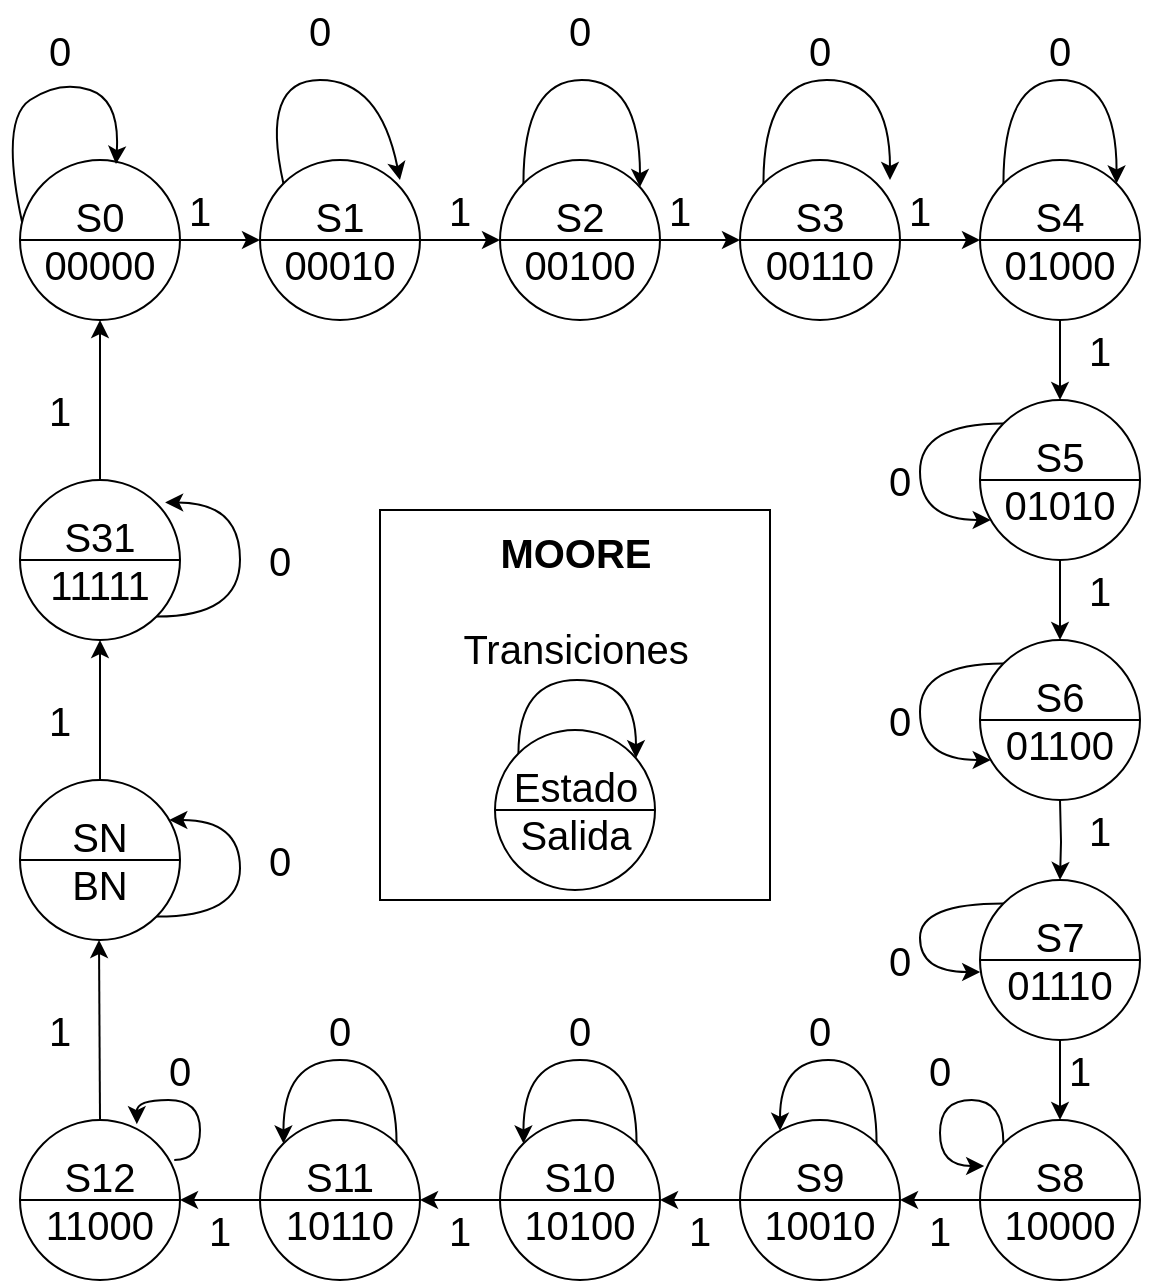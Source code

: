 <mxfile version="17.5.0" type="github">
  <diagram id="D_wyHHUxT-MBhRSzcZ0j" name="Page-1">
    <mxGraphModel dx="1504" dy="668" grid="1" gridSize="10" guides="1" tooltips="1" connect="1" arrows="1" fold="1" page="1" pageScale="1" pageWidth="827" pageHeight="1169" math="0" shadow="0">
      <root>
        <mxCell id="0" />
        <mxCell id="1" parent="0" />
        <mxCell id="Kd1rJjLntRFQYtOudvJg-126" value="" style="whiteSpace=wrap;html=1;aspect=fixed;fontSize=20;" vertex="1" parent="1">
          <mxGeometry x="220" y="615" width="195" height="195" as="geometry" />
        </mxCell>
        <mxCell id="kUFzCa0j1c1IOz4zvusD-10" style="edgeStyle=orthogonalEdgeStyle;rounded=0;orthogonalLoop=1;jettySize=auto;html=1;exitX=1;exitY=0.5;exitDx=0;exitDy=0;entryX=0;entryY=0.5;entryDx=0;entryDy=0;" parent="1" source="kUFzCa0j1c1IOz4zvusD-1" target="kUFzCa0j1c1IOz4zvusD-2" edge="1">
          <mxGeometry relative="1" as="geometry" />
        </mxCell>
        <mxCell id="kUFzCa0j1c1IOz4zvusD-1" value="&lt;font style=&quot;font-size: 20px&quot;&gt;S0&lt;br&gt;00000&lt;/font&gt;" style="ellipse;whiteSpace=wrap;html=1;aspect=fixed;" parent="1" vertex="1">
          <mxGeometry x="40" y="440" width="80" height="80" as="geometry" />
        </mxCell>
        <mxCell id="kUFzCa0j1c1IOz4zvusD-11" style="edgeStyle=orthogonalEdgeStyle;rounded=0;orthogonalLoop=1;jettySize=auto;html=1;exitX=1;exitY=0.5;exitDx=0;exitDy=0;" parent="1" source="kUFzCa0j1c1IOz4zvusD-2" target="kUFzCa0j1c1IOz4zvusD-3" edge="1">
          <mxGeometry relative="1" as="geometry" />
        </mxCell>
        <mxCell id="kUFzCa0j1c1IOz4zvusD-2" value="&lt;font style=&quot;font-size: 20px&quot;&gt;S1&lt;br&gt;00010&lt;/font&gt;" style="ellipse;whiteSpace=wrap;html=1;aspect=fixed;" parent="1" vertex="1">
          <mxGeometry x="160" y="440" width="80" height="80" as="geometry" />
        </mxCell>
        <mxCell id="kUFzCa0j1c1IOz4zvusD-12" style="edgeStyle=orthogonalEdgeStyle;rounded=0;orthogonalLoop=1;jettySize=auto;html=1;exitX=1;exitY=0.5;exitDx=0;exitDy=0;entryX=0;entryY=0.5;entryDx=0;entryDy=0;startArrow=none;" parent="1" source="kUFzCa0j1c1IOz4zvusD-3" target="kUFzCa0j1c1IOz4zvusD-4" edge="1">
          <mxGeometry relative="1" as="geometry" />
        </mxCell>
        <mxCell id="Kd1rJjLntRFQYtOudvJg-90" style="edgeStyle=orthogonalEdgeStyle;curved=1;rounded=0;orthogonalLoop=1;jettySize=auto;html=1;exitX=0;exitY=0;exitDx=0;exitDy=0;fontSize=20;" edge="1" parent="1" source="kUFzCa0j1c1IOz4zvusD-3" target="kUFzCa0j1c1IOz4zvusD-3">
          <mxGeometry relative="1" as="geometry">
            <mxPoint x="350" y="430" as="targetPoint" />
            <Array as="points">
              <mxPoint x="292" y="400" />
              <mxPoint x="350" y="400" />
            </Array>
          </mxGeometry>
        </mxCell>
        <mxCell id="kUFzCa0j1c1IOz4zvusD-3" value="&lt;font style=&quot;font-size: 20px&quot;&gt;S2&lt;br&gt;00100&lt;/font&gt;" style="ellipse;whiteSpace=wrap;html=1;aspect=fixed;" parent="1" vertex="1">
          <mxGeometry x="280" y="440" width="80" height="80" as="geometry" />
        </mxCell>
        <mxCell id="Kd1rJjLntRFQYtOudvJg-95" style="edgeStyle=orthogonalEdgeStyle;curved=1;rounded=0;orthogonalLoop=1;jettySize=auto;html=1;exitX=0;exitY=0;exitDx=0;exitDy=0;entryX=0.25;entryY=0;entryDx=0;entryDy=0;fontSize=20;" edge="1" parent="1" source="kUFzCa0j1c1IOz4zvusD-4" target="Kd1rJjLntRFQYtOudvJg-70">
          <mxGeometry relative="1" as="geometry">
            <Array as="points">
              <mxPoint x="412" y="400" />
              <mxPoint x="475" y="400" />
            </Array>
          </mxGeometry>
        </mxCell>
        <mxCell id="kUFzCa0j1c1IOz4zvusD-4" value="&lt;font style=&quot;font-size: 20px&quot;&gt;S3&lt;br&gt;00110&lt;/font&gt;" style="ellipse;whiteSpace=wrap;html=1;aspect=fixed;" parent="1" vertex="1">
          <mxGeometry x="400" y="440" width="80" height="80" as="geometry" />
        </mxCell>
        <mxCell id="Kd1rJjLntRFQYtOudvJg-27" style="edgeStyle=orthogonalEdgeStyle;rounded=0;orthogonalLoop=1;jettySize=auto;html=1;exitX=0.5;exitY=1;exitDx=0;exitDy=0;" edge="1" parent="1" source="kUFzCa0j1c1IOz4zvusD-8" target="Kd1rJjLntRFQYtOudvJg-25">
          <mxGeometry relative="1" as="geometry" />
        </mxCell>
        <mxCell id="kUFzCa0j1c1IOz4zvusD-8" value="&lt;font style=&quot;font-size: 20px&quot;&gt;S4&lt;br&gt;01000&lt;/font&gt;" style="ellipse;whiteSpace=wrap;html=1;aspect=fixed;" parent="1" vertex="1">
          <mxGeometry x="520" y="440" width="80" height="80" as="geometry" />
        </mxCell>
        <mxCell id="Kd1rJjLntRFQYtOudvJg-3" value="" style="endArrow=none;html=1;rounded=0;entryX=1;entryY=0.5;entryDx=0;entryDy=0;exitX=0;exitY=0.5;exitDx=0;exitDy=0;edgeStyle=elbowEdgeStyle;" edge="1" parent="1" source="kUFzCa0j1c1IOz4zvusD-1" target="kUFzCa0j1c1IOz4zvusD-1">
          <mxGeometry width="50" height="50" relative="1" as="geometry">
            <mxPoint x="390" y="610" as="sourcePoint" />
            <mxPoint x="440" y="560" as="targetPoint" />
          </mxGeometry>
        </mxCell>
        <mxCell id="Kd1rJjLntRFQYtOudvJg-4" value="" style="endArrow=none;html=1;rounded=0;entryX=1;entryY=0.5;entryDx=0;entryDy=0;exitX=0;exitY=0.5;exitDx=0;exitDy=0;" edge="1" parent="1" source="kUFzCa0j1c1IOz4zvusD-2" target="kUFzCa0j1c1IOz4zvusD-2">
          <mxGeometry width="50" height="50" relative="1" as="geometry">
            <mxPoint x="390" y="600" as="sourcePoint" />
            <mxPoint x="440" y="550" as="targetPoint" />
          </mxGeometry>
        </mxCell>
        <mxCell id="Kd1rJjLntRFQYtOudvJg-5" value="" style="endArrow=none;html=1;rounded=0;entryX=1;entryY=0.5;entryDx=0;entryDy=0;exitX=0;exitY=0.5;exitDx=0;exitDy=0;" edge="1" parent="1" source="kUFzCa0j1c1IOz4zvusD-3" target="kUFzCa0j1c1IOz4zvusD-3">
          <mxGeometry width="50" height="50" relative="1" as="geometry">
            <mxPoint x="390" y="590" as="sourcePoint" />
            <mxPoint x="440" y="540" as="targetPoint" />
          </mxGeometry>
        </mxCell>
        <mxCell id="Kd1rJjLntRFQYtOudvJg-7" value="" style="endArrow=none;html=1;rounded=0;exitX=1;exitY=0.5;exitDx=0;exitDy=0;entryX=0;entryY=0.5;entryDx=0;entryDy=0;" edge="1" parent="1" source="kUFzCa0j1c1IOz4zvusD-4" target="kUFzCa0j1c1IOz4zvusD-4">
          <mxGeometry width="50" height="50" relative="1" as="geometry">
            <mxPoint x="390" y="590" as="sourcePoint" />
            <mxPoint x="660" y="480" as="targetPoint" />
          </mxGeometry>
        </mxCell>
        <mxCell id="Kd1rJjLntRFQYtOudvJg-8" value="" style="endArrow=classic;html=1;rounded=0;entryX=0;entryY=0.5;entryDx=0;entryDy=0;exitX=1;exitY=0.5;exitDx=0;exitDy=0;" edge="1" parent="1" source="kUFzCa0j1c1IOz4zvusD-4" target="kUFzCa0j1c1IOz4zvusD-8">
          <mxGeometry width="50" height="50" relative="1" as="geometry">
            <mxPoint x="390" y="580" as="sourcePoint" />
            <mxPoint x="440" y="530" as="targetPoint" />
          </mxGeometry>
        </mxCell>
        <mxCell id="Kd1rJjLntRFQYtOudvJg-9" value="" style="endArrow=none;html=1;rounded=0;entryX=1;entryY=0.5;entryDx=0;entryDy=0;exitX=0;exitY=0.5;exitDx=0;exitDy=0;" edge="1" parent="1" source="kUFzCa0j1c1IOz4zvusD-8" target="kUFzCa0j1c1IOz4zvusD-8">
          <mxGeometry width="50" height="50" relative="1" as="geometry">
            <mxPoint x="390" y="780" as="sourcePoint" />
            <mxPoint x="440" y="730" as="targetPoint" />
          </mxGeometry>
        </mxCell>
        <mxCell id="Kd1rJjLntRFQYtOudvJg-39" style="edgeStyle=orthogonalEdgeStyle;rounded=0;orthogonalLoop=1;jettySize=auto;html=1;exitX=0;exitY=0.5;exitDx=0;exitDy=0;entryX=1;entryY=0.5;entryDx=0;entryDy=0;" edge="1" parent="1" source="Kd1rJjLntRFQYtOudvJg-10" target="Kd1rJjLntRFQYtOudvJg-38">
          <mxGeometry relative="1" as="geometry" />
        </mxCell>
        <mxCell id="Kd1rJjLntRFQYtOudvJg-111" style="edgeStyle=orthogonalEdgeStyle;curved=1;rounded=0;orthogonalLoop=1;jettySize=auto;html=1;exitX=1;exitY=0;exitDx=0;exitDy=0;fontSize=20;entryX=0;entryY=0;entryDx=0;entryDy=0;" edge="1" parent="1" source="Kd1rJjLntRFQYtOudvJg-10" target="Kd1rJjLntRFQYtOudvJg-10">
          <mxGeometry relative="1" as="geometry">
            <mxPoint x="180" y="900" as="targetPoint" />
            <Array as="points">
              <mxPoint x="228" y="890" />
              <mxPoint x="172" y="890" />
            </Array>
          </mxGeometry>
        </mxCell>
        <mxCell id="Kd1rJjLntRFQYtOudvJg-10" value="&lt;font style=&quot;font-size: 20px&quot;&gt;S11&lt;br&gt;10110&lt;br&gt;&lt;/font&gt;" style="ellipse;whiteSpace=wrap;html=1;aspect=fixed;" vertex="1" parent="1">
          <mxGeometry x="160" y="920" width="80" height="80" as="geometry" />
        </mxCell>
        <mxCell id="Kd1rJjLntRFQYtOudvJg-11" style="edgeStyle=orthogonalEdgeStyle;rounded=0;orthogonalLoop=1;jettySize=auto;html=1;exitX=0;exitY=0.5;exitDx=0;exitDy=0;entryX=1;entryY=0.5;entryDx=0;entryDy=0;" edge="1" parent="1" source="Kd1rJjLntRFQYtOudvJg-12" target="Kd1rJjLntRFQYtOudvJg-10">
          <mxGeometry relative="1" as="geometry" />
        </mxCell>
        <mxCell id="Kd1rJjLntRFQYtOudvJg-110" style="edgeStyle=orthogonalEdgeStyle;curved=1;rounded=0;orthogonalLoop=1;jettySize=auto;html=1;exitX=1;exitY=0;exitDx=0;exitDy=0;fontSize=20;entryX=0;entryY=0;entryDx=0;entryDy=0;" edge="1" parent="1" source="Kd1rJjLntRFQYtOudvJg-12" target="Kd1rJjLntRFQYtOudvJg-12">
          <mxGeometry relative="1" as="geometry">
            <mxPoint x="320" y="900" as="targetPoint" />
            <Array as="points">
              <mxPoint x="348" y="890" />
              <mxPoint x="292" y="890" />
            </Array>
          </mxGeometry>
        </mxCell>
        <mxCell id="Kd1rJjLntRFQYtOudvJg-12" value="&lt;font style=&quot;font-size: 20px&quot;&gt;S10&lt;br&gt;10100&lt;br&gt;&lt;/font&gt;" style="ellipse;whiteSpace=wrap;html=1;aspect=fixed;" vertex="1" parent="1">
          <mxGeometry x="280" y="920" width="80" height="80" as="geometry" />
        </mxCell>
        <mxCell id="Kd1rJjLntRFQYtOudvJg-13" style="edgeStyle=orthogonalEdgeStyle;rounded=0;orthogonalLoop=1;jettySize=auto;html=1;exitX=0;exitY=0.5;exitDx=0;exitDy=0;entryX=1;entryY=0.5;entryDx=0;entryDy=0;" edge="1" parent="1" source="Kd1rJjLntRFQYtOudvJg-14" target="Kd1rJjLntRFQYtOudvJg-12">
          <mxGeometry relative="1" as="geometry" />
        </mxCell>
        <mxCell id="Kd1rJjLntRFQYtOudvJg-109" style="edgeStyle=orthogonalEdgeStyle;curved=1;rounded=0;orthogonalLoop=1;jettySize=auto;html=1;exitX=1;exitY=0;exitDx=0;exitDy=0;fontSize=20;" edge="1" parent="1" source="Kd1rJjLntRFQYtOudvJg-14" target="Kd1rJjLntRFQYtOudvJg-14">
          <mxGeometry relative="1" as="geometry">
            <mxPoint x="420" y="900" as="targetPoint" />
            <Array as="points">
              <mxPoint x="468" y="890" />
              <mxPoint x="420" y="890" />
            </Array>
          </mxGeometry>
        </mxCell>
        <mxCell id="Kd1rJjLntRFQYtOudvJg-14" value="&lt;font style=&quot;font-size: 20px&quot;&gt;S9&lt;br&gt;10010&lt;br&gt;&lt;/font&gt;" style="ellipse;whiteSpace=wrap;html=1;aspect=fixed;" vertex="1" parent="1">
          <mxGeometry x="400" y="920" width="80" height="80" as="geometry" />
        </mxCell>
        <mxCell id="Kd1rJjLntRFQYtOudvJg-42" style="edgeStyle=orthogonalEdgeStyle;rounded=0;orthogonalLoop=1;jettySize=auto;html=1;exitX=0.5;exitY=1;exitDx=0;exitDy=0;entryX=0.5;entryY=0;entryDx=0;entryDy=0;" edge="1" parent="1" source="Kd1rJjLntRFQYtOudvJg-25" target="Kd1rJjLntRFQYtOudvJg-29">
          <mxGeometry relative="1" as="geometry" />
        </mxCell>
        <mxCell id="Kd1rJjLntRFQYtOudvJg-99" style="edgeStyle=orthogonalEdgeStyle;curved=1;rounded=0;orthogonalLoop=1;jettySize=auto;html=1;exitX=0;exitY=0;exitDx=0;exitDy=0;fontSize=20;" edge="1" parent="1" source="Kd1rJjLntRFQYtOudvJg-25" target="Kd1rJjLntRFQYtOudvJg-25">
          <mxGeometry relative="1" as="geometry">
            <mxPoint x="510" y="620" as="targetPoint" />
            <Array as="points">
              <mxPoint x="490" y="572" />
              <mxPoint x="490" y="620" />
            </Array>
          </mxGeometry>
        </mxCell>
        <mxCell id="Kd1rJjLntRFQYtOudvJg-25" value="&lt;font style=&quot;font-size: 20px&quot;&gt;S5&lt;br&gt;01010&lt;/font&gt;" style="ellipse;whiteSpace=wrap;html=1;aspect=fixed;" vertex="1" parent="1">
          <mxGeometry x="520" y="560" width="80" height="80" as="geometry" />
        </mxCell>
        <mxCell id="Kd1rJjLntRFQYtOudvJg-26" value="" style="endArrow=none;html=1;rounded=0;entryX=1;entryY=0.5;entryDx=0;entryDy=0;exitX=0;exitY=0.5;exitDx=0;exitDy=0;" edge="1" parent="1" source="Kd1rJjLntRFQYtOudvJg-25" target="Kd1rJjLntRFQYtOudvJg-25">
          <mxGeometry width="50" height="50" relative="1" as="geometry">
            <mxPoint x="390" y="780" as="sourcePoint" />
            <mxPoint x="440" y="730" as="targetPoint" />
          </mxGeometry>
        </mxCell>
        <mxCell id="Kd1rJjLntRFQYtOudvJg-100" style="edgeStyle=orthogonalEdgeStyle;curved=1;rounded=0;orthogonalLoop=1;jettySize=auto;html=1;exitX=0;exitY=0;exitDx=0;exitDy=0;fontSize=20;" edge="1" parent="1" source="Kd1rJjLntRFQYtOudvJg-29" target="Kd1rJjLntRFQYtOudvJg-29">
          <mxGeometry relative="1" as="geometry">
            <mxPoint x="510" y="740" as="targetPoint" />
            <Array as="points">
              <mxPoint x="490" y="692" />
              <mxPoint x="490" y="740" />
            </Array>
          </mxGeometry>
        </mxCell>
        <mxCell id="Kd1rJjLntRFQYtOudvJg-29" value="&lt;font style=&quot;font-size: 20px&quot;&gt;S6&lt;br&gt;01100&lt;/font&gt;" style="ellipse;whiteSpace=wrap;html=1;aspect=fixed;" vertex="1" parent="1">
          <mxGeometry x="520" y="680" width="80" height="80" as="geometry" />
        </mxCell>
        <mxCell id="Kd1rJjLntRFQYtOudvJg-30" value="" style="endArrow=none;html=1;rounded=0;entryX=1;entryY=0.5;entryDx=0;entryDy=0;exitX=0;exitY=0.5;exitDx=0;exitDy=0;" edge="1" parent="1" source="Kd1rJjLntRFQYtOudvJg-29" target="Kd1rJjLntRFQYtOudvJg-29">
          <mxGeometry width="50" height="50" relative="1" as="geometry">
            <mxPoint x="390" y="1020" as="sourcePoint" />
            <mxPoint x="440" y="970" as="targetPoint" />
          </mxGeometry>
        </mxCell>
        <mxCell id="Kd1rJjLntRFQYtOudvJg-106" style="edgeStyle=orthogonalEdgeStyle;curved=1;rounded=0;orthogonalLoop=1;jettySize=auto;html=1;exitX=0;exitY=0;exitDx=0;exitDy=0;fontSize=20;entryX=0.026;entryY=0.288;entryDx=0;entryDy=0;entryPerimeter=0;" edge="1" parent="1" source="Kd1rJjLntRFQYtOudvJg-31" target="Kd1rJjLntRFQYtOudvJg-31">
          <mxGeometry relative="1" as="geometry">
            <mxPoint x="510" y="950" as="targetPoint" />
            <Array as="points">
              <mxPoint x="532" y="910" />
              <mxPoint x="500" y="910" />
              <mxPoint x="500" y="943" />
            </Array>
          </mxGeometry>
        </mxCell>
        <mxCell id="Kd1rJjLntRFQYtOudvJg-31" value="&lt;font style=&quot;font-size: 20px&quot;&gt;S8&lt;br&gt;10000&lt;/font&gt;" style="ellipse;whiteSpace=wrap;html=1;aspect=fixed;" vertex="1" parent="1">
          <mxGeometry x="520" y="920" width="80" height="80" as="geometry" />
        </mxCell>
        <mxCell id="Kd1rJjLntRFQYtOudvJg-32" value="" style="endArrow=none;html=1;rounded=0;entryX=1;entryY=0.5;entryDx=0;entryDy=0;" edge="1" parent="1" target="Kd1rJjLntRFQYtOudvJg-31">
          <mxGeometry width="50" height="50" relative="1" as="geometry">
            <mxPoint x="520" y="960" as="sourcePoint" />
            <mxPoint x="440" y="1090" as="targetPoint" />
          </mxGeometry>
        </mxCell>
        <mxCell id="Kd1rJjLntRFQYtOudvJg-34" value="" style="endArrow=classic;html=1;rounded=0;" edge="1" parent="1" target="Kd1rJjLntRFQYtOudvJg-14">
          <mxGeometry width="50" height="50" relative="1" as="geometry">
            <mxPoint x="520" y="960" as="sourcePoint" />
            <mxPoint x="440" y="850" as="targetPoint" />
          </mxGeometry>
        </mxCell>
        <mxCell id="Kd1rJjLntRFQYtOudvJg-35" value="" style="endArrow=none;html=1;rounded=0;entryX=1;entryY=0.5;entryDx=0;entryDy=0;exitX=0;exitY=0.5;exitDx=0;exitDy=0;" edge="1" parent="1" source="Kd1rJjLntRFQYtOudvJg-14" target="Kd1rJjLntRFQYtOudvJg-14">
          <mxGeometry width="50" height="50" relative="1" as="geometry">
            <mxPoint x="390" y="900" as="sourcePoint" />
            <mxPoint x="440" y="850" as="targetPoint" />
          </mxGeometry>
        </mxCell>
        <mxCell id="Kd1rJjLntRFQYtOudvJg-36" value="" style="endArrow=none;html=1;rounded=0;exitX=1;exitY=0.5;exitDx=0;exitDy=0;entryX=0;entryY=0.5;entryDx=0;entryDy=0;" edge="1" parent="1" source="Kd1rJjLntRFQYtOudvJg-12" target="Kd1rJjLntRFQYtOudvJg-12">
          <mxGeometry width="50" height="50" relative="1" as="geometry">
            <mxPoint x="390" y="900" as="sourcePoint" />
            <mxPoint x="440" y="850" as="targetPoint" />
          </mxGeometry>
        </mxCell>
        <mxCell id="Kd1rJjLntRFQYtOudvJg-37" value="" style="endArrow=none;html=1;rounded=0;exitX=1;exitY=0.5;exitDx=0;exitDy=0;entryX=0;entryY=0.5;entryDx=0;entryDy=0;" edge="1" parent="1" source="Kd1rJjLntRFQYtOudvJg-10" target="Kd1rJjLntRFQYtOudvJg-10">
          <mxGeometry width="50" height="50" relative="1" as="geometry">
            <mxPoint x="390" y="900" as="sourcePoint" />
            <mxPoint x="440" y="850" as="targetPoint" />
          </mxGeometry>
        </mxCell>
        <mxCell id="Kd1rJjLntRFQYtOudvJg-38" value="&lt;font style=&quot;font-size: 20px&quot;&gt;S12&lt;br&gt;11000&lt;br&gt;&lt;/font&gt;" style="ellipse;whiteSpace=wrap;html=1;aspect=fixed;" vertex="1" parent="1">
          <mxGeometry x="40" y="920" width="80" height="80" as="geometry" />
        </mxCell>
        <mxCell id="Kd1rJjLntRFQYtOudvJg-41" value="" style="endArrow=none;html=1;rounded=0;exitX=1;exitY=0.5;exitDx=0;exitDy=0;entryX=0;entryY=0.5;entryDx=0;entryDy=0;" edge="1" parent="1" source="Kd1rJjLntRFQYtOudvJg-38" target="Kd1rJjLntRFQYtOudvJg-38">
          <mxGeometry width="50" height="50" relative="1" as="geometry">
            <mxPoint x="390" y="900" as="sourcePoint" />
            <mxPoint x="440" y="850" as="targetPoint" />
          </mxGeometry>
        </mxCell>
        <mxCell id="Kd1rJjLntRFQYtOudvJg-50" style="rounded=0;orthogonalLoop=1;jettySize=auto;html=1;exitX=0.5;exitY=0;exitDx=0;exitDy=0;entryX=0.5;entryY=1;entryDx=0;entryDy=0;" edge="1" parent="1" source="Kd1rJjLntRFQYtOudvJg-44" target="kUFzCa0j1c1IOz4zvusD-1">
          <mxGeometry relative="1" as="geometry" />
        </mxCell>
        <mxCell id="Kd1rJjLntRFQYtOudvJg-119" style="edgeStyle=orthogonalEdgeStyle;curved=1;rounded=0;orthogonalLoop=1;jettySize=auto;html=1;exitX=1;exitY=1;exitDx=0;exitDy=0;fontSize=20;entryX=0.907;entryY=0.14;entryDx=0;entryDy=0;entryPerimeter=0;" edge="1" parent="1" source="Kd1rJjLntRFQYtOudvJg-44" target="Kd1rJjLntRFQYtOudvJg-44">
          <mxGeometry relative="1" as="geometry">
            <mxPoint x="130" y="630" as="targetPoint" />
            <Array as="points">
              <mxPoint x="150" y="668" />
              <mxPoint x="150" y="611" />
            </Array>
          </mxGeometry>
        </mxCell>
        <mxCell id="Kd1rJjLntRFQYtOudvJg-44" value="&lt;font style=&quot;font-size: 20px&quot;&gt;S31&lt;br&gt;11111&lt;/font&gt;" style="ellipse;whiteSpace=wrap;html=1;aspect=fixed;" vertex="1" parent="1">
          <mxGeometry x="40" y="600" width="80" height="80" as="geometry" />
        </mxCell>
        <mxCell id="Kd1rJjLntRFQYtOudvJg-45" value="" style="endArrow=none;html=1;rounded=0;entryX=1;entryY=0.5;entryDx=0;entryDy=0;exitX=0;exitY=0.5;exitDx=0;exitDy=0;" edge="1" parent="1" source="Kd1rJjLntRFQYtOudvJg-44" target="Kd1rJjLntRFQYtOudvJg-44">
          <mxGeometry width="50" height="50" relative="1" as="geometry">
            <mxPoint x="-90" y="900" as="sourcePoint" />
            <mxPoint x="-40" y="850" as="targetPoint" />
          </mxGeometry>
        </mxCell>
        <mxCell id="Kd1rJjLntRFQYtOudvJg-51" style="edgeStyle=orthogonalEdgeStyle;rounded=0;orthogonalLoop=1;jettySize=auto;html=1;exitX=0.5;exitY=0;exitDx=0;exitDy=0;entryX=0.5;entryY=1;entryDx=0;entryDy=0;" edge="1" parent="1" source="Kd1rJjLntRFQYtOudvJg-47" target="Kd1rJjLntRFQYtOudvJg-44">
          <mxGeometry relative="1" as="geometry" />
        </mxCell>
        <mxCell id="Kd1rJjLntRFQYtOudvJg-118" style="edgeStyle=orthogonalEdgeStyle;curved=1;rounded=0;orthogonalLoop=1;jettySize=auto;html=1;exitX=1;exitY=1;exitDx=0;exitDy=0;fontSize=20;" edge="1" parent="1" source="Kd1rJjLntRFQYtOudvJg-47" target="Kd1rJjLntRFQYtOudvJg-47">
          <mxGeometry relative="1" as="geometry">
            <mxPoint x="160" y="770" as="targetPoint" />
            <Array as="points">
              <mxPoint x="150" y="818" />
              <mxPoint x="150" y="770" />
            </Array>
          </mxGeometry>
        </mxCell>
        <mxCell id="Kd1rJjLntRFQYtOudvJg-47" value="&lt;font style=&quot;font-size: 20px&quot;&gt;SN&lt;br&gt;BN&lt;/font&gt;" style="ellipse;whiteSpace=wrap;html=1;aspect=fixed;" vertex="1" parent="1">
          <mxGeometry x="40" y="750" width="80" height="80" as="geometry" />
        </mxCell>
        <mxCell id="Kd1rJjLntRFQYtOudvJg-48" value="" style="endArrow=none;html=1;rounded=0;entryX=1;entryY=0.5;entryDx=0;entryDy=0;exitX=0;exitY=0.5;exitDx=0;exitDy=0;" edge="1" parent="1" source="Kd1rJjLntRFQYtOudvJg-47" target="Kd1rJjLntRFQYtOudvJg-47">
          <mxGeometry width="50" height="50" relative="1" as="geometry">
            <mxPoint x="-90" y="1140" as="sourcePoint" />
            <mxPoint x="-40" y="1090" as="targetPoint" />
          </mxGeometry>
        </mxCell>
        <mxCell id="Kd1rJjLntRFQYtOudvJg-52" style="edgeStyle=orthogonalEdgeStyle;rounded=0;orthogonalLoop=1;jettySize=auto;html=1;exitX=0.5;exitY=1;exitDx=0;exitDy=0;entryX=0.5;entryY=0;entryDx=0;entryDy=0;" edge="1" parent="1" target="Kd1rJjLntRFQYtOudvJg-54">
          <mxGeometry relative="1" as="geometry">
            <mxPoint x="560" y="760" as="sourcePoint" />
          </mxGeometry>
        </mxCell>
        <mxCell id="Kd1rJjLntRFQYtOudvJg-56" style="edgeStyle=orthogonalEdgeStyle;rounded=0;orthogonalLoop=1;jettySize=auto;html=1;exitX=0.5;exitY=1;exitDx=0;exitDy=0;entryX=0.5;entryY=0;entryDx=0;entryDy=0;" edge="1" parent="1" source="Kd1rJjLntRFQYtOudvJg-54" target="Kd1rJjLntRFQYtOudvJg-31">
          <mxGeometry relative="1" as="geometry" />
        </mxCell>
        <mxCell id="Kd1rJjLntRFQYtOudvJg-101" style="edgeStyle=orthogonalEdgeStyle;curved=1;rounded=0;orthogonalLoop=1;jettySize=auto;html=1;exitX=0;exitY=0;exitDx=0;exitDy=0;fontSize=20;entryX=0.001;entryY=0.58;entryDx=0;entryDy=0;entryPerimeter=0;" edge="1" parent="1" source="Kd1rJjLntRFQYtOudvJg-54" target="Kd1rJjLntRFQYtOudvJg-54">
          <mxGeometry relative="1" as="geometry">
            <mxPoint x="520" y="840" as="targetPoint" />
            <Array as="points">
              <mxPoint x="490" y="812" />
              <mxPoint x="490" y="846" />
              <mxPoint x="520" y="846" />
            </Array>
          </mxGeometry>
        </mxCell>
        <mxCell id="Kd1rJjLntRFQYtOudvJg-54" value="&lt;font style=&quot;font-size: 20px&quot;&gt;S7&lt;br&gt;01110&lt;/font&gt;" style="ellipse;whiteSpace=wrap;html=1;aspect=fixed;" vertex="1" parent="1">
          <mxGeometry x="520" y="800" width="80" height="80" as="geometry" />
        </mxCell>
        <mxCell id="Kd1rJjLntRFQYtOudvJg-55" value="" style="endArrow=none;html=1;rounded=0;entryX=1;entryY=0.5;entryDx=0;entryDy=0;exitX=0;exitY=0.5;exitDx=0;exitDy=0;" edge="1" parent="1" source="Kd1rJjLntRFQYtOudvJg-54" target="Kd1rJjLntRFQYtOudvJg-54">
          <mxGeometry width="50" height="50" relative="1" as="geometry">
            <mxPoint x="390" y="1140" as="sourcePoint" />
            <mxPoint x="440" y="1090" as="targetPoint" />
          </mxGeometry>
        </mxCell>
        <mxCell id="Kd1rJjLntRFQYtOudvJg-59" style="edgeStyle=orthogonalEdgeStyle;rounded=0;orthogonalLoop=1;jettySize=auto;html=1;exitX=0.5;exitY=0;exitDx=0;exitDy=0;entryX=0.5;entryY=1;entryDx=0;entryDy=0;" edge="1" parent="1" source="Kd1rJjLntRFQYtOudvJg-38">
          <mxGeometry relative="1" as="geometry">
            <mxPoint x="79.5" y="870" as="sourcePoint" />
            <mxPoint x="79.5" y="830" as="targetPoint" />
          </mxGeometry>
        </mxCell>
        <mxCell id="Kd1rJjLntRFQYtOudvJg-66" value="1" style="text;html=1;strokeColor=none;fillColor=none;align=center;verticalAlign=middle;whiteSpace=wrap;rounded=0;fontSize=20;" vertex="1" parent="1">
          <mxGeometry x="100" y="450" width="60" height="30" as="geometry" />
        </mxCell>
        <mxCell id="Kd1rJjLntRFQYtOudvJg-67" value="1" style="text;html=1;strokeColor=none;fillColor=none;align=center;verticalAlign=middle;whiteSpace=wrap;rounded=0;fontSize=20;" vertex="1" parent="1">
          <mxGeometry x="230" y="450" width="60" height="30" as="geometry" />
        </mxCell>
        <mxCell id="Kd1rJjLntRFQYtOudvJg-68" value="1" style="text;html=1;strokeColor=none;fillColor=none;align=center;verticalAlign=middle;whiteSpace=wrap;rounded=0;fontSize=20;" vertex="1" parent="1">
          <mxGeometry x="340" y="450" width="60" height="30" as="geometry" />
        </mxCell>
        <mxCell id="Kd1rJjLntRFQYtOudvJg-70" value="1" style="text;html=1;strokeColor=none;fillColor=none;align=center;verticalAlign=middle;whiteSpace=wrap;rounded=0;fontSize=20;" vertex="1" parent="1">
          <mxGeometry x="460" y="450" width="60" height="30" as="geometry" />
        </mxCell>
        <mxCell id="Kd1rJjLntRFQYtOudvJg-71" value="1" style="text;html=1;strokeColor=none;fillColor=none;align=center;verticalAlign=middle;whiteSpace=wrap;rounded=0;fontSize=20;" vertex="1" parent="1">
          <mxGeometry x="550" y="520" width="60" height="30" as="geometry" />
        </mxCell>
        <mxCell id="Kd1rJjLntRFQYtOudvJg-72" value="1" style="text;html=1;strokeColor=none;fillColor=none;align=center;verticalAlign=middle;whiteSpace=wrap;rounded=0;fontSize=20;" vertex="1" parent="1">
          <mxGeometry x="550" y="640" width="60" height="30" as="geometry" />
        </mxCell>
        <mxCell id="Kd1rJjLntRFQYtOudvJg-73" value="1" style="text;html=1;strokeColor=none;fillColor=none;align=center;verticalAlign=middle;whiteSpace=wrap;rounded=0;fontSize=20;" vertex="1" parent="1">
          <mxGeometry x="550" y="760" width="60" height="30" as="geometry" />
        </mxCell>
        <mxCell id="Kd1rJjLntRFQYtOudvJg-74" value="1" style="text;html=1;strokeColor=none;fillColor=none;align=center;verticalAlign=middle;whiteSpace=wrap;rounded=0;fontSize=20;" vertex="1" parent="1">
          <mxGeometry x="540" y="880" width="60" height="30" as="geometry" />
        </mxCell>
        <mxCell id="Kd1rJjLntRFQYtOudvJg-75" value="1" style="text;html=1;strokeColor=none;fillColor=none;align=center;verticalAlign=middle;whiteSpace=wrap;rounded=0;fontSize=20;" vertex="1" parent="1">
          <mxGeometry x="470" y="960" width="60" height="30" as="geometry" />
        </mxCell>
        <mxCell id="Kd1rJjLntRFQYtOudvJg-76" value="1" style="text;html=1;strokeColor=none;fillColor=none;align=center;verticalAlign=middle;whiteSpace=wrap;rounded=0;fontSize=20;" vertex="1" parent="1">
          <mxGeometry x="350" y="960" width="60" height="30" as="geometry" />
        </mxCell>
        <mxCell id="Kd1rJjLntRFQYtOudvJg-77" value="1" style="text;html=1;strokeColor=none;fillColor=none;align=center;verticalAlign=middle;whiteSpace=wrap;rounded=0;fontSize=20;" vertex="1" parent="1">
          <mxGeometry x="230" y="960" width="60" height="30" as="geometry" />
        </mxCell>
        <mxCell id="Kd1rJjLntRFQYtOudvJg-78" value="1" style="text;html=1;strokeColor=none;fillColor=none;align=center;verticalAlign=middle;whiteSpace=wrap;rounded=0;fontSize=20;" vertex="1" parent="1">
          <mxGeometry x="110" y="960" width="60" height="30" as="geometry" />
        </mxCell>
        <mxCell id="Kd1rJjLntRFQYtOudvJg-80" value="" style="endArrow=classic;html=1;rounded=0;fontSize=20;curved=1;exitX=0.013;exitY=0.388;exitDx=0;exitDy=0;exitPerimeter=0;entryX=0.6;entryY=0.025;entryDx=0;entryDy=0;entryPerimeter=0;" edge="1" parent="1" source="kUFzCa0j1c1IOz4zvusD-1" target="kUFzCa0j1c1IOz4zvusD-1">
          <mxGeometry width="50" height="50" relative="1" as="geometry">
            <mxPoint x="300" y="770" as="sourcePoint" />
            <mxPoint x="70" y="420" as="targetPoint" />
            <Array as="points">
              <mxPoint x="30" y="420" />
              <mxPoint x="60" y="400" />
              <mxPoint x="90" y="410" />
            </Array>
          </mxGeometry>
        </mxCell>
        <mxCell id="Kd1rJjLntRFQYtOudvJg-84" value="" style="endArrow=classic;html=1;rounded=0;fontSize=20;curved=1;exitX=0;exitY=0;exitDx=0;exitDy=0;entryX=0;entryY=0;entryDx=0;entryDy=0;" edge="1" parent="1" source="kUFzCa0j1c1IOz4zvusD-2" target="Kd1rJjLntRFQYtOudvJg-67">
          <mxGeometry width="50" height="50" relative="1" as="geometry">
            <mxPoint x="300" y="770" as="sourcePoint" />
            <mxPoint x="210" y="390" as="targetPoint" />
            <Array as="points">
              <mxPoint x="160" y="400" />
              <mxPoint x="220" y="400" />
            </Array>
          </mxGeometry>
        </mxCell>
        <mxCell id="Kd1rJjLntRFQYtOudvJg-85" value="1" style="text;html=1;strokeColor=none;fillColor=none;align=center;verticalAlign=middle;whiteSpace=wrap;rounded=0;fontSize=20;" vertex="1" parent="1">
          <mxGeometry x="30" y="860" width="60" height="30" as="geometry" />
        </mxCell>
        <mxCell id="Kd1rJjLntRFQYtOudvJg-86" value="1" style="text;html=1;strokeColor=none;fillColor=none;align=center;verticalAlign=middle;whiteSpace=wrap;rounded=0;fontSize=20;" vertex="1" parent="1">
          <mxGeometry x="30" y="705" width="60" height="30" as="geometry" />
        </mxCell>
        <mxCell id="Kd1rJjLntRFQYtOudvJg-87" value="1" style="text;html=1;strokeColor=none;fillColor=none;align=center;verticalAlign=middle;whiteSpace=wrap;rounded=0;fontSize=20;" vertex="1" parent="1">
          <mxGeometry x="30" y="550" width="60" height="30" as="geometry" />
        </mxCell>
        <mxCell id="Kd1rJjLntRFQYtOudvJg-91" value="0" style="text;html=1;strokeColor=none;fillColor=none;align=center;verticalAlign=middle;whiteSpace=wrap;rounded=0;fontSize=20;" vertex="1" parent="1">
          <mxGeometry x="30" y="370" width="60" height="30" as="geometry" />
        </mxCell>
        <mxCell id="Kd1rJjLntRFQYtOudvJg-93" value="0" style="text;html=1;strokeColor=none;fillColor=none;align=center;verticalAlign=middle;whiteSpace=wrap;rounded=0;fontSize=20;" vertex="1" parent="1">
          <mxGeometry x="160" y="360" width="60" height="30" as="geometry" />
        </mxCell>
        <mxCell id="Kd1rJjLntRFQYtOudvJg-94" value="0" style="text;html=1;strokeColor=none;fillColor=none;align=center;verticalAlign=middle;whiteSpace=wrap;rounded=0;fontSize=20;" vertex="1" parent="1">
          <mxGeometry x="290" y="360" width="60" height="30" as="geometry" />
        </mxCell>
        <mxCell id="Kd1rJjLntRFQYtOudvJg-96" value="0" style="text;html=1;strokeColor=none;fillColor=none;align=center;verticalAlign=middle;whiteSpace=wrap;rounded=0;fontSize=20;" vertex="1" parent="1">
          <mxGeometry x="410" y="370" width="60" height="30" as="geometry" />
        </mxCell>
        <mxCell id="Kd1rJjLntRFQYtOudvJg-97" style="edgeStyle=orthogonalEdgeStyle;curved=1;rounded=0;orthogonalLoop=1;jettySize=auto;html=1;exitX=0;exitY=0;exitDx=0;exitDy=0;entryX=1;entryY=0;entryDx=0;entryDy=0;fontSize=20;" edge="1" parent="1" source="kUFzCa0j1c1IOz4zvusD-8" target="kUFzCa0j1c1IOz4zvusD-8">
          <mxGeometry relative="1" as="geometry">
            <Array as="points">
              <mxPoint x="532" y="400" />
              <mxPoint x="588" y="400" />
            </Array>
          </mxGeometry>
        </mxCell>
        <mxCell id="Kd1rJjLntRFQYtOudvJg-98" value="0" style="text;html=1;strokeColor=none;fillColor=none;align=center;verticalAlign=middle;whiteSpace=wrap;rounded=0;fontSize=20;" vertex="1" parent="1">
          <mxGeometry x="530" y="370" width="60" height="30" as="geometry" />
        </mxCell>
        <mxCell id="Kd1rJjLntRFQYtOudvJg-102" value="0" style="text;html=1;strokeColor=none;fillColor=none;align=center;verticalAlign=middle;whiteSpace=wrap;rounded=0;fontSize=20;" vertex="1" parent="1">
          <mxGeometry x="470" y="585" width="20" height="30" as="geometry" />
        </mxCell>
        <mxCell id="Kd1rJjLntRFQYtOudvJg-104" value="0" style="text;html=1;strokeColor=none;fillColor=none;align=center;verticalAlign=middle;whiteSpace=wrap;rounded=0;fontSize=20;" vertex="1" parent="1">
          <mxGeometry x="470" y="705" width="20" height="30" as="geometry" />
        </mxCell>
        <mxCell id="Kd1rJjLntRFQYtOudvJg-105" value="0" style="text;html=1;strokeColor=none;fillColor=none;align=center;verticalAlign=middle;whiteSpace=wrap;rounded=0;fontSize=20;" vertex="1" parent="1">
          <mxGeometry x="470" y="825" width="20" height="30" as="geometry" />
        </mxCell>
        <mxCell id="Kd1rJjLntRFQYtOudvJg-107" value="0" style="text;html=1;strokeColor=none;fillColor=none;align=center;verticalAlign=middle;whiteSpace=wrap;rounded=0;fontSize=20;" vertex="1" parent="1">
          <mxGeometry x="490" y="880" width="20" height="30" as="geometry" />
        </mxCell>
        <mxCell id="Kd1rJjLntRFQYtOudvJg-112" value="0" style="text;html=1;strokeColor=none;fillColor=none;align=center;verticalAlign=middle;whiteSpace=wrap;rounded=0;fontSize=20;" vertex="1" parent="1">
          <mxGeometry x="430" y="860" width="20" height="30" as="geometry" />
        </mxCell>
        <mxCell id="Kd1rJjLntRFQYtOudvJg-113" value="0" style="text;html=1;strokeColor=none;fillColor=none;align=center;verticalAlign=middle;whiteSpace=wrap;rounded=0;fontSize=20;" vertex="1" parent="1">
          <mxGeometry x="310" y="860" width="20" height="30" as="geometry" />
        </mxCell>
        <mxCell id="Kd1rJjLntRFQYtOudvJg-114" value="0" style="text;html=1;strokeColor=none;fillColor=none;align=center;verticalAlign=middle;whiteSpace=wrap;rounded=0;fontSize=20;" vertex="1" parent="1">
          <mxGeometry x="190" y="860" width="20" height="30" as="geometry" />
        </mxCell>
        <mxCell id="Kd1rJjLntRFQYtOudvJg-116" style="edgeStyle=orthogonalEdgeStyle;curved=1;rounded=0;orthogonalLoop=1;jettySize=auto;html=1;exitX=0.964;exitY=0.25;exitDx=0;exitDy=0;fontSize=20;exitPerimeter=0;entryX=0.73;entryY=0.026;entryDx=0;entryDy=0;entryPerimeter=0;" edge="1" parent="1" source="Kd1rJjLntRFQYtOudvJg-38" target="Kd1rJjLntRFQYtOudvJg-38">
          <mxGeometry relative="1" as="geometry">
            <mxPoint x="100" y="910" as="targetPoint" />
            <Array as="points">
              <mxPoint x="130" y="940" />
              <mxPoint x="130" y="910" />
              <mxPoint x="98" y="910" />
            </Array>
          </mxGeometry>
        </mxCell>
        <mxCell id="Kd1rJjLntRFQYtOudvJg-117" value="0" style="text;html=1;strokeColor=none;fillColor=none;align=center;verticalAlign=middle;whiteSpace=wrap;rounded=0;fontSize=20;" vertex="1" parent="1">
          <mxGeometry x="110" y="880" width="20" height="30" as="geometry" />
        </mxCell>
        <mxCell id="Kd1rJjLntRFQYtOudvJg-120" value="0" style="text;html=1;strokeColor=none;fillColor=none;align=center;verticalAlign=middle;whiteSpace=wrap;rounded=0;fontSize=20;" vertex="1" parent="1">
          <mxGeometry x="160" y="625" width="20" height="30" as="geometry" />
        </mxCell>
        <mxCell id="Kd1rJjLntRFQYtOudvJg-121" value="0" style="text;html=1;strokeColor=none;fillColor=none;align=center;verticalAlign=middle;whiteSpace=wrap;rounded=0;fontSize=20;" vertex="1" parent="1">
          <mxGeometry x="160" y="775" width="20" height="30" as="geometry" />
        </mxCell>
        <mxCell id="Kd1rJjLntRFQYtOudvJg-122" style="edgeStyle=orthogonalEdgeStyle;curved=1;rounded=0;orthogonalLoop=1;jettySize=auto;html=1;exitX=0;exitY=0;exitDx=0;exitDy=0;fontSize=20;" edge="1" parent="1" source="Kd1rJjLntRFQYtOudvJg-123" target="Kd1rJjLntRFQYtOudvJg-123">
          <mxGeometry relative="1" as="geometry">
            <mxPoint x="347.5" y="715" as="targetPoint" />
            <Array as="points">
              <mxPoint x="289" y="700" />
              <mxPoint x="348" y="700" />
            </Array>
          </mxGeometry>
        </mxCell>
        <mxCell id="Kd1rJjLntRFQYtOudvJg-123" value="&lt;font style=&quot;font-size: 20px&quot;&gt;Estado&lt;br&gt;Salida&lt;br&gt;&lt;/font&gt;" style="ellipse;whiteSpace=wrap;html=1;aspect=fixed;" vertex="1" parent="1">
          <mxGeometry x="277.5" y="725" width="80" height="80" as="geometry" />
        </mxCell>
        <mxCell id="Kd1rJjLntRFQYtOudvJg-124" value="" style="endArrow=none;html=1;rounded=0;entryX=1;entryY=0.5;entryDx=0;entryDy=0;exitX=0;exitY=0.5;exitDx=0;exitDy=0;" edge="1" parent="1" source="Kd1rJjLntRFQYtOudvJg-123" target="Kd1rJjLntRFQYtOudvJg-123">
          <mxGeometry width="50" height="50" relative="1" as="geometry">
            <mxPoint x="387.5" y="875" as="sourcePoint" />
            <mxPoint x="437.5" y="825" as="targetPoint" />
          </mxGeometry>
        </mxCell>
        <mxCell id="Kd1rJjLntRFQYtOudvJg-125" value="&lt;b&gt;MOORE&lt;/b&gt;&lt;br&gt;&lt;br&gt;Transiciones" style="text;html=1;strokeColor=none;fillColor=none;align=center;verticalAlign=middle;whiteSpace=wrap;rounded=0;fontSize=20;" vertex="1" parent="1">
          <mxGeometry x="287.5" y="645" width="60" height="30" as="geometry" />
        </mxCell>
      </root>
    </mxGraphModel>
  </diagram>
</mxfile>
